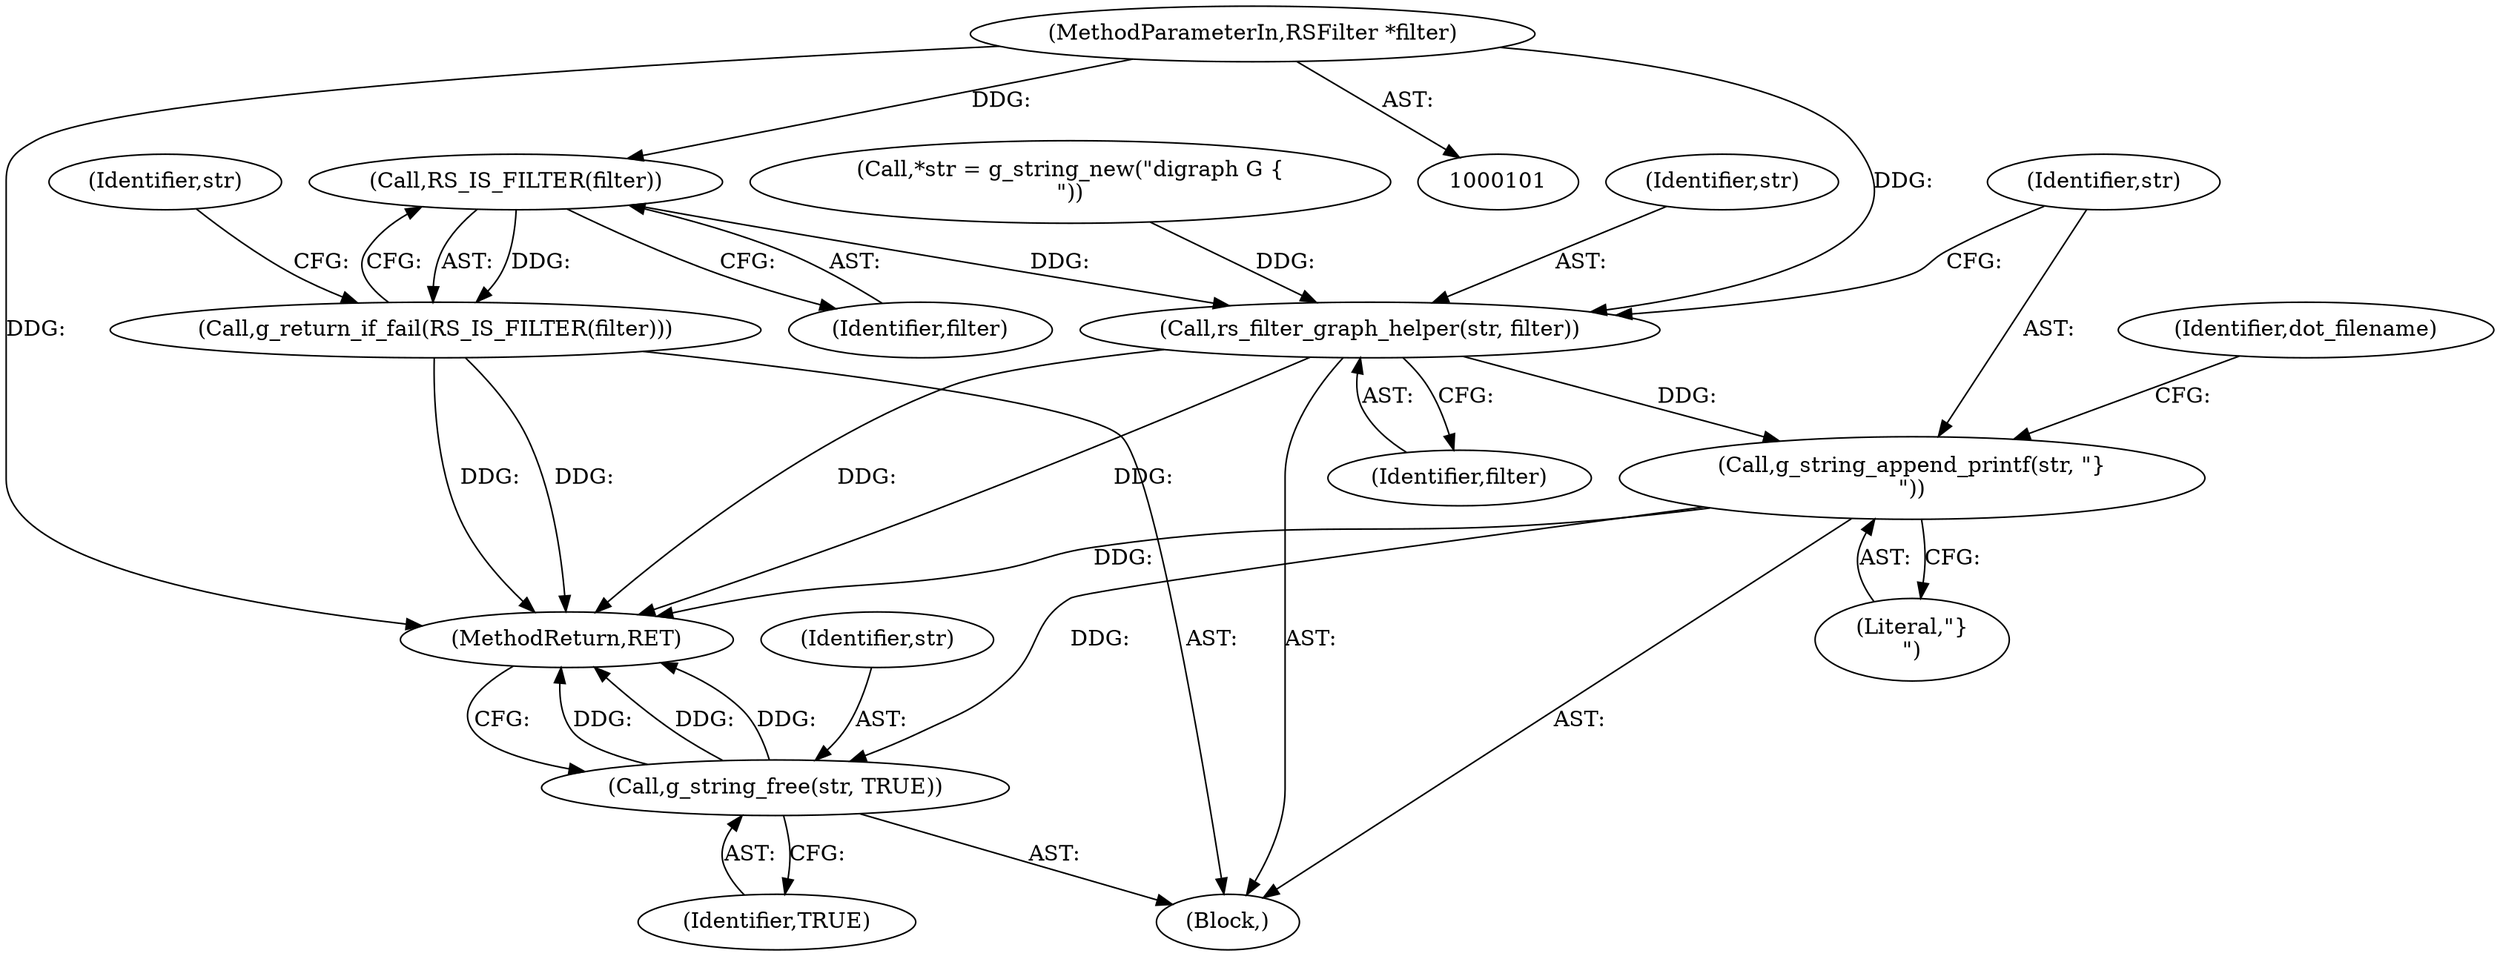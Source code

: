 digraph "0_rawstudio_9c2cd3c93c05d009a91d84eedbb85873b0cb505d@pointer" {
"1000105" [label="(Call,RS_IS_FILTER(filter))"];
"1000102" [label="(MethodParameterIn,RSFilter *filter)"];
"1000104" [label="(Call,g_return_if_fail(RS_IS_FILTER(filter)))"];
"1000115" [label="(Call,rs_filter_graph_helper(str, filter))"];
"1000118" [label="(Call,g_string_append_printf(str, \"}\n\"))"];
"1000174" [label="(Call,g_string_free(str, TRUE))"];
"1000122" [label="(Identifier,dot_filename)"];
"1000104" [label="(Call,g_return_if_fail(RS_IS_FILTER(filter)))"];
"1000102" [label="(MethodParameterIn,RSFilter *filter)"];
"1000117" [label="(Identifier,filter)"];
"1000111" [label="(Call,*str = g_string_new(\"digraph G {\n\"))"];
"1000174" [label="(Call,g_string_free(str, TRUE))"];
"1000176" [label="(Identifier,TRUE)"];
"1000115" [label="(Call,rs_filter_graph_helper(str, filter))"];
"1000119" [label="(Identifier,str)"];
"1000106" [label="(Identifier,filter)"];
"1000177" [label="(MethodReturn,RET)"];
"1000116" [label="(Identifier,str)"];
"1000175" [label="(Identifier,str)"];
"1000105" [label="(Call,RS_IS_FILTER(filter))"];
"1000118" [label="(Call,g_string_append_printf(str, \"}\n\"))"];
"1000112" [label="(Identifier,str)"];
"1000120" [label="(Literal,\"}\n\")"];
"1000103" [label="(Block,)"];
"1000105" -> "1000104"  [label="AST: "];
"1000105" -> "1000106"  [label="CFG: "];
"1000106" -> "1000105"  [label="AST: "];
"1000104" -> "1000105"  [label="CFG: "];
"1000105" -> "1000104"  [label="DDG: "];
"1000102" -> "1000105"  [label="DDG: "];
"1000105" -> "1000115"  [label="DDG: "];
"1000102" -> "1000101"  [label="AST: "];
"1000102" -> "1000177"  [label="DDG: "];
"1000102" -> "1000115"  [label="DDG: "];
"1000104" -> "1000103"  [label="AST: "];
"1000112" -> "1000104"  [label="CFG: "];
"1000104" -> "1000177"  [label="DDG: "];
"1000104" -> "1000177"  [label="DDG: "];
"1000115" -> "1000103"  [label="AST: "];
"1000115" -> "1000117"  [label="CFG: "];
"1000116" -> "1000115"  [label="AST: "];
"1000117" -> "1000115"  [label="AST: "];
"1000119" -> "1000115"  [label="CFG: "];
"1000115" -> "1000177"  [label="DDG: "];
"1000115" -> "1000177"  [label="DDG: "];
"1000111" -> "1000115"  [label="DDG: "];
"1000115" -> "1000118"  [label="DDG: "];
"1000118" -> "1000103"  [label="AST: "];
"1000118" -> "1000120"  [label="CFG: "];
"1000119" -> "1000118"  [label="AST: "];
"1000120" -> "1000118"  [label="AST: "];
"1000122" -> "1000118"  [label="CFG: "];
"1000118" -> "1000177"  [label="DDG: "];
"1000118" -> "1000174"  [label="DDG: "];
"1000174" -> "1000103"  [label="AST: "];
"1000174" -> "1000176"  [label="CFG: "];
"1000175" -> "1000174"  [label="AST: "];
"1000176" -> "1000174"  [label="AST: "];
"1000177" -> "1000174"  [label="CFG: "];
"1000174" -> "1000177"  [label="DDG: "];
"1000174" -> "1000177"  [label="DDG: "];
"1000174" -> "1000177"  [label="DDG: "];
}
